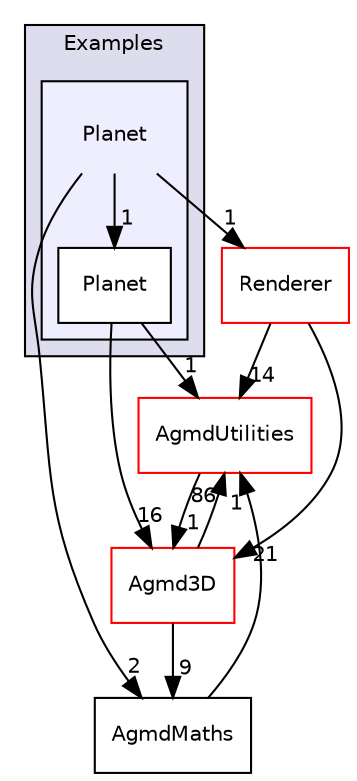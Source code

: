 digraph "src/Examples/Planet" {
  compound=true
  node [ fontsize="10", fontname="Helvetica"];
  edge [ labelfontsize="10", labelfontname="Helvetica"];
  subgraph clusterdir_4e5e3ea17f94a2f6002e083cb355ccda {
    graph [ bgcolor="#ddddee", pencolor="black", label="Examples" fontname="Helvetica", fontsize="10", URL="dir_4e5e3ea17f94a2f6002e083cb355ccda.html"]
  subgraph clusterdir_987724ecd3b2f5b5c5e246a36275af99 {
    graph [ bgcolor="#eeeeff", pencolor="black", label="" URL="dir_987724ecd3b2f5b5c5e246a36275af99.html"];
    dir_987724ecd3b2f5b5c5e246a36275af99 [shape=plaintext label="Planet"];
    dir_83d6f3672930aabe7e3ac23292998761 [shape=box label="Planet" color="black" fillcolor="white" style="filled" URL="dir_83d6f3672930aabe7e3ac23292998761.html"];
  }
  }
  dir_f26eb1c4e84094c4df4f7a4f9a1bc3da [shape=box label="Renderer" fillcolor="white" style="filled" color="red" URL="dir_f26eb1c4e84094c4df4f7a4f9a1bc3da.html"];
  dir_c11272a1c791afc0e19bc74f6f6797fb [shape=box label="AgmdUtilities" fillcolor="white" style="filled" color="red" URL="dir_c11272a1c791afc0e19bc74f6f6797fb.html"];
  dir_b6dd29adde0db5f9f95c54dc9697d5b1 [shape=box label="Agmd3D" fillcolor="white" style="filled" color="red" URL="dir_b6dd29adde0db5f9f95c54dc9697d5b1.html"];
  dir_63fe998611d45edd7ddae16015d2257a [shape=box label="AgmdMaths" URL="dir_63fe998611d45edd7ddae16015d2257a.html"];
  dir_f26eb1c4e84094c4df4f7a4f9a1bc3da->dir_c11272a1c791afc0e19bc74f6f6797fb [headlabel="14", labeldistance=1.5 headhref="dir_000049_000034.html"];
  dir_f26eb1c4e84094c4df4f7a4f9a1bc3da->dir_b6dd29adde0db5f9f95c54dc9697d5b1 [headlabel="21", labeldistance=1.5 headhref="dir_000049_000001.html"];
  dir_987724ecd3b2f5b5c5e246a36275af99->dir_f26eb1c4e84094c4df4f7a4f9a1bc3da [headlabel="1", labeldistance=1.5 headhref="dir_000039_000049.html"];
  dir_987724ecd3b2f5b5c5e246a36275af99->dir_83d6f3672930aabe7e3ac23292998761 [headlabel="1", labeldistance=1.5 headhref="dir_000039_000046.html"];
  dir_987724ecd3b2f5b5c5e246a36275af99->dir_63fe998611d45edd7ddae16015d2257a [headlabel="2", labeldistance=1.5 headhref="dir_000039_000025.html"];
  dir_c11272a1c791afc0e19bc74f6f6797fb->dir_b6dd29adde0db5f9f95c54dc9697d5b1 [headlabel="1", labeldistance=1.5 headhref="dir_000034_000001.html"];
  dir_b6dd29adde0db5f9f95c54dc9697d5b1->dir_c11272a1c791afc0e19bc74f6f6797fb [headlabel="86", labeldistance=1.5 headhref="dir_000001_000034.html"];
  dir_b6dd29adde0db5f9f95c54dc9697d5b1->dir_63fe998611d45edd7ddae16015d2257a [headlabel="9", labeldistance=1.5 headhref="dir_000001_000025.html"];
  dir_83d6f3672930aabe7e3ac23292998761->dir_c11272a1c791afc0e19bc74f6f6797fb [headlabel="1", labeldistance=1.5 headhref="dir_000046_000034.html"];
  dir_83d6f3672930aabe7e3ac23292998761->dir_b6dd29adde0db5f9f95c54dc9697d5b1 [headlabel="16", labeldistance=1.5 headhref="dir_000046_000001.html"];
  dir_63fe998611d45edd7ddae16015d2257a->dir_c11272a1c791afc0e19bc74f6f6797fb [headlabel="1", labeldistance=1.5 headhref="dir_000025_000034.html"];
}
